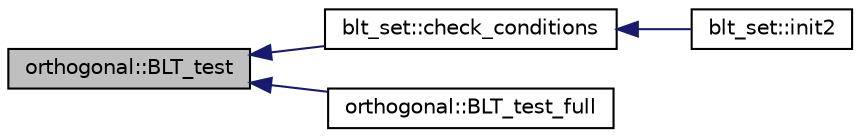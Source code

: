 digraph "orthogonal::BLT_test"
{
  edge [fontname="Helvetica",fontsize="10",labelfontname="Helvetica",labelfontsize="10"];
  node [fontname="Helvetica",fontsize="10",shape=record];
  rankdir="LR";
  Node45 [label="orthogonal::BLT_test",height=0.2,width=0.4,color="black", fillcolor="grey75", style="filled", fontcolor="black"];
  Node45 -> Node46 [dir="back",color="midnightblue",fontsize="10",style="solid",fontname="Helvetica"];
  Node46 [label="blt_set::check_conditions",height=0.2,width=0.4,color="black", fillcolor="white", style="filled",URL="$d1/d3d/classblt__set.html#ad51895e1ed3f1541ed735bc06befd9c1"];
  Node46 -> Node47 [dir="back",color="midnightblue",fontsize="10",style="solid",fontname="Helvetica"];
  Node47 [label="blt_set::init2",height=0.2,width=0.4,color="black", fillcolor="white", style="filled",URL="$d1/d3d/classblt__set.html#a3f1204faeab71c253039beffa3e6ee76"];
  Node45 -> Node48 [dir="back",color="midnightblue",fontsize="10",style="solid",fontname="Helvetica"];
  Node48 [label="orthogonal::BLT_test_full",height=0.2,width=0.4,color="black", fillcolor="white", style="filled",URL="$d7/daa/classorthogonal.html#ab4c41d4de00851e2edc32108f30a9520"];
}
